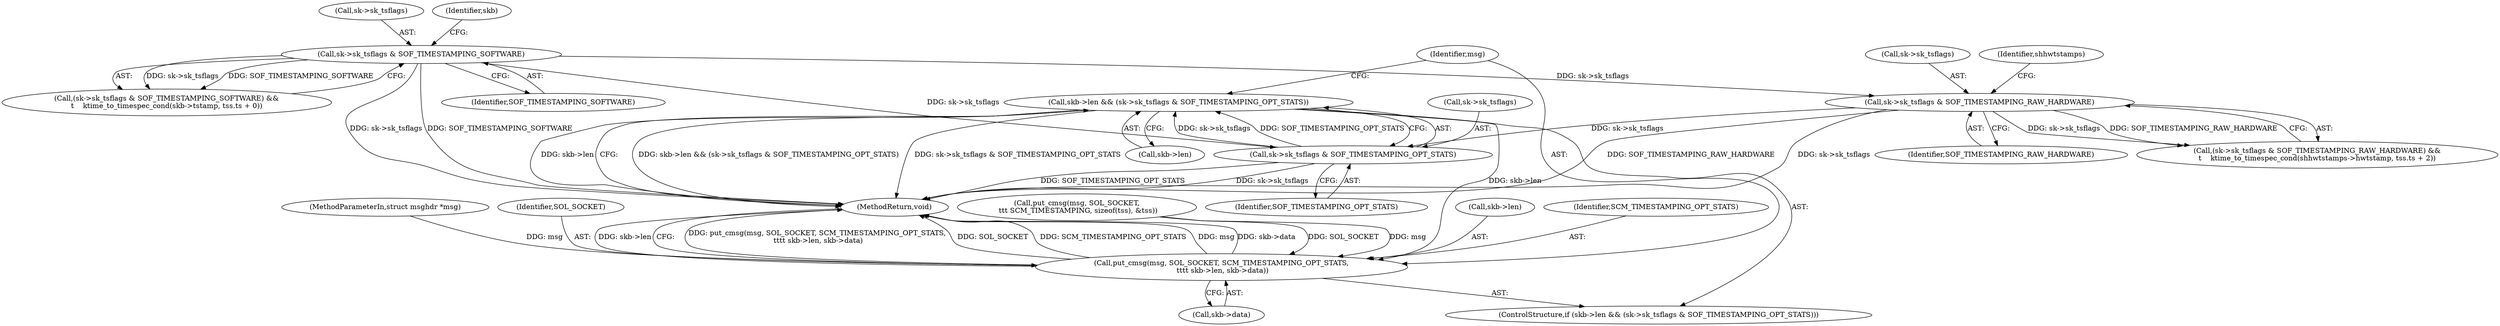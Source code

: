 digraph "0_linux_8605330aac5a5785630aec8f64378a54891937cc_0@pointer" {
"1000228" [label="(Call,skb->len && (sk->sk_tsflags & SOF_TIMESTAMPING_OPT_STATS))"];
"1000232" [label="(Call,sk->sk_tsflags & SOF_TIMESTAMPING_OPT_STATS)"];
"1000177" [label="(Call,sk->sk_tsflags & SOF_TIMESTAMPING_SOFTWARE)"];
"1000198" [label="(Call,sk->sk_tsflags & SOF_TIMESTAMPING_RAW_HARDWARE)"];
"1000237" [label="(Call,put_cmsg(msg, SOL_SOCKET, SCM_TIMESTAMPING_OPT_STATS,\n \t\t\t\t skb->len, skb->data))"];
"1000232" [label="(Call,sk->sk_tsflags & SOF_TIMESTAMPING_OPT_STATS)"];
"1000178" [label="(Call,sk->sk_tsflags)"];
"1000227" [label="(ControlStructure,if (skb->len && (sk->sk_tsflags & SOF_TIMESTAMPING_OPT_STATS)))"];
"1000181" [label="(Identifier,SOF_TIMESTAMPING_SOFTWARE)"];
"1000177" [label="(Call,sk->sk_tsflags & SOF_TIMESTAMPING_SOFTWARE)"];
"1000233" [label="(Call,sk->sk_tsflags)"];
"1000237" [label="(Call,put_cmsg(msg, SOL_SOCKET, SCM_TIMESTAMPING_OPT_STATS,\n \t\t\t\t skb->len, skb->data))"];
"1000202" [label="(Identifier,SOF_TIMESTAMPING_RAW_HARDWARE)"];
"1000198" [label="(Call,sk->sk_tsflags & SOF_TIMESTAMPING_RAW_HARDWARE)"];
"1000228" [label="(Call,skb->len && (sk->sk_tsflags & SOF_TIMESTAMPING_OPT_STATS))"];
"1000244" [label="(Call,skb->data)"];
"1000176" [label="(Call,(sk->sk_tsflags & SOF_TIMESTAMPING_SOFTWARE) &&\n\t    ktime_to_timespec_cond(skb->tstamp, tss.ts + 0))"];
"1000197" [label="(Call,(sk->sk_tsflags & SOF_TIMESTAMPING_RAW_HARDWARE) &&\n\t    ktime_to_timespec_cond(shhwtstamps->hwtstamp, tss.ts + 2))"];
"1000241" [label="(Call,skb->len)"];
"1000240" [label="(Identifier,SCM_TIMESTAMPING_OPT_STATS)"];
"1000205" [label="(Identifier,shhwtstamps)"];
"1000219" [label="(Call,put_cmsg(msg, SOL_SOCKET,\n \t\t\t SCM_TIMESTAMPING, sizeof(tss), &tss))"];
"1000229" [label="(Call,skb->len)"];
"1000199" [label="(Call,sk->sk_tsflags)"];
"1000247" [label="(MethodReturn,void)"];
"1000102" [label="(MethodParameterIn,struct msghdr *msg)"];
"1000236" [label="(Identifier,SOF_TIMESTAMPING_OPT_STATS)"];
"1000239" [label="(Identifier,SOL_SOCKET)"];
"1000238" [label="(Identifier,msg)"];
"1000184" [label="(Identifier,skb)"];
"1000228" -> "1000227"  [label="AST: "];
"1000228" -> "1000229"  [label="CFG: "];
"1000228" -> "1000232"  [label="CFG: "];
"1000229" -> "1000228"  [label="AST: "];
"1000232" -> "1000228"  [label="AST: "];
"1000238" -> "1000228"  [label="CFG: "];
"1000247" -> "1000228"  [label="CFG: "];
"1000228" -> "1000247"  [label="DDG: skb->len && (sk->sk_tsflags & SOF_TIMESTAMPING_OPT_STATS)"];
"1000228" -> "1000247"  [label="DDG: skb->len"];
"1000228" -> "1000247"  [label="DDG: sk->sk_tsflags & SOF_TIMESTAMPING_OPT_STATS"];
"1000232" -> "1000228"  [label="DDG: sk->sk_tsflags"];
"1000232" -> "1000228"  [label="DDG: SOF_TIMESTAMPING_OPT_STATS"];
"1000228" -> "1000237"  [label="DDG: skb->len"];
"1000232" -> "1000236"  [label="CFG: "];
"1000233" -> "1000232"  [label="AST: "];
"1000236" -> "1000232"  [label="AST: "];
"1000232" -> "1000247"  [label="DDG: SOF_TIMESTAMPING_OPT_STATS"];
"1000232" -> "1000247"  [label="DDG: sk->sk_tsflags"];
"1000177" -> "1000232"  [label="DDG: sk->sk_tsflags"];
"1000198" -> "1000232"  [label="DDG: sk->sk_tsflags"];
"1000177" -> "1000176"  [label="AST: "];
"1000177" -> "1000181"  [label="CFG: "];
"1000178" -> "1000177"  [label="AST: "];
"1000181" -> "1000177"  [label="AST: "];
"1000184" -> "1000177"  [label="CFG: "];
"1000176" -> "1000177"  [label="CFG: "];
"1000177" -> "1000247"  [label="DDG: SOF_TIMESTAMPING_SOFTWARE"];
"1000177" -> "1000247"  [label="DDG: sk->sk_tsflags"];
"1000177" -> "1000176"  [label="DDG: sk->sk_tsflags"];
"1000177" -> "1000176"  [label="DDG: SOF_TIMESTAMPING_SOFTWARE"];
"1000177" -> "1000198"  [label="DDG: sk->sk_tsflags"];
"1000198" -> "1000197"  [label="AST: "];
"1000198" -> "1000202"  [label="CFG: "];
"1000199" -> "1000198"  [label="AST: "];
"1000202" -> "1000198"  [label="AST: "];
"1000205" -> "1000198"  [label="CFG: "];
"1000197" -> "1000198"  [label="CFG: "];
"1000198" -> "1000247"  [label="DDG: sk->sk_tsflags"];
"1000198" -> "1000247"  [label="DDG: SOF_TIMESTAMPING_RAW_HARDWARE"];
"1000198" -> "1000197"  [label="DDG: sk->sk_tsflags"];
"1000198" -> "1000197"  [label="DDG: SOF_TIMESTAMPING_RAW_HARDWARE"];
"1000237" -> "1000227"  [label="AST: "];
"1000237" -> "1000244"  [label="CFG: "];
"1000238" -> "1000237"  [label="AST: "];
"1000239" -> "1000237"  [label="AST: "];
"1000240" -> "1000237"  [label="AST: "];
"1000241" -> "1000237"  [label="AST: "];
"1000244" -> "1000237"  [label="AST: "];
"1000247" -> "1000237"  [label="CFG: "];
"1000237" -> "1000247"  [label="DDG: put_cmsg(msg, SOL_SOCKET, SCM_TIMESTAMPING_OPT_STATS,\n \t\t\t\t skb->len, skb->data)"];
"1000237" -> "1000247"  [label="DDG: SOL_SOCKET"];
"1000237" -> "1000247"  [label="DDG: SCM_TIMESTAMPING_OPT_STATS"];
"1000237" -> "1000247"  [label="DDG: msg"];
"1000237" -> "1000247"  [label="DDG: skb->data"];
"1000237" -> "1000247"  [label="DDG: skb->len"];
"1000219" -> "1000237"  [label="DDG: msg"];
"1000219" -> "1000237"  [label="DDG: SOL_SOCKET"];
"1000102" -> "1000237"  [label="DDG: msg"];
}
